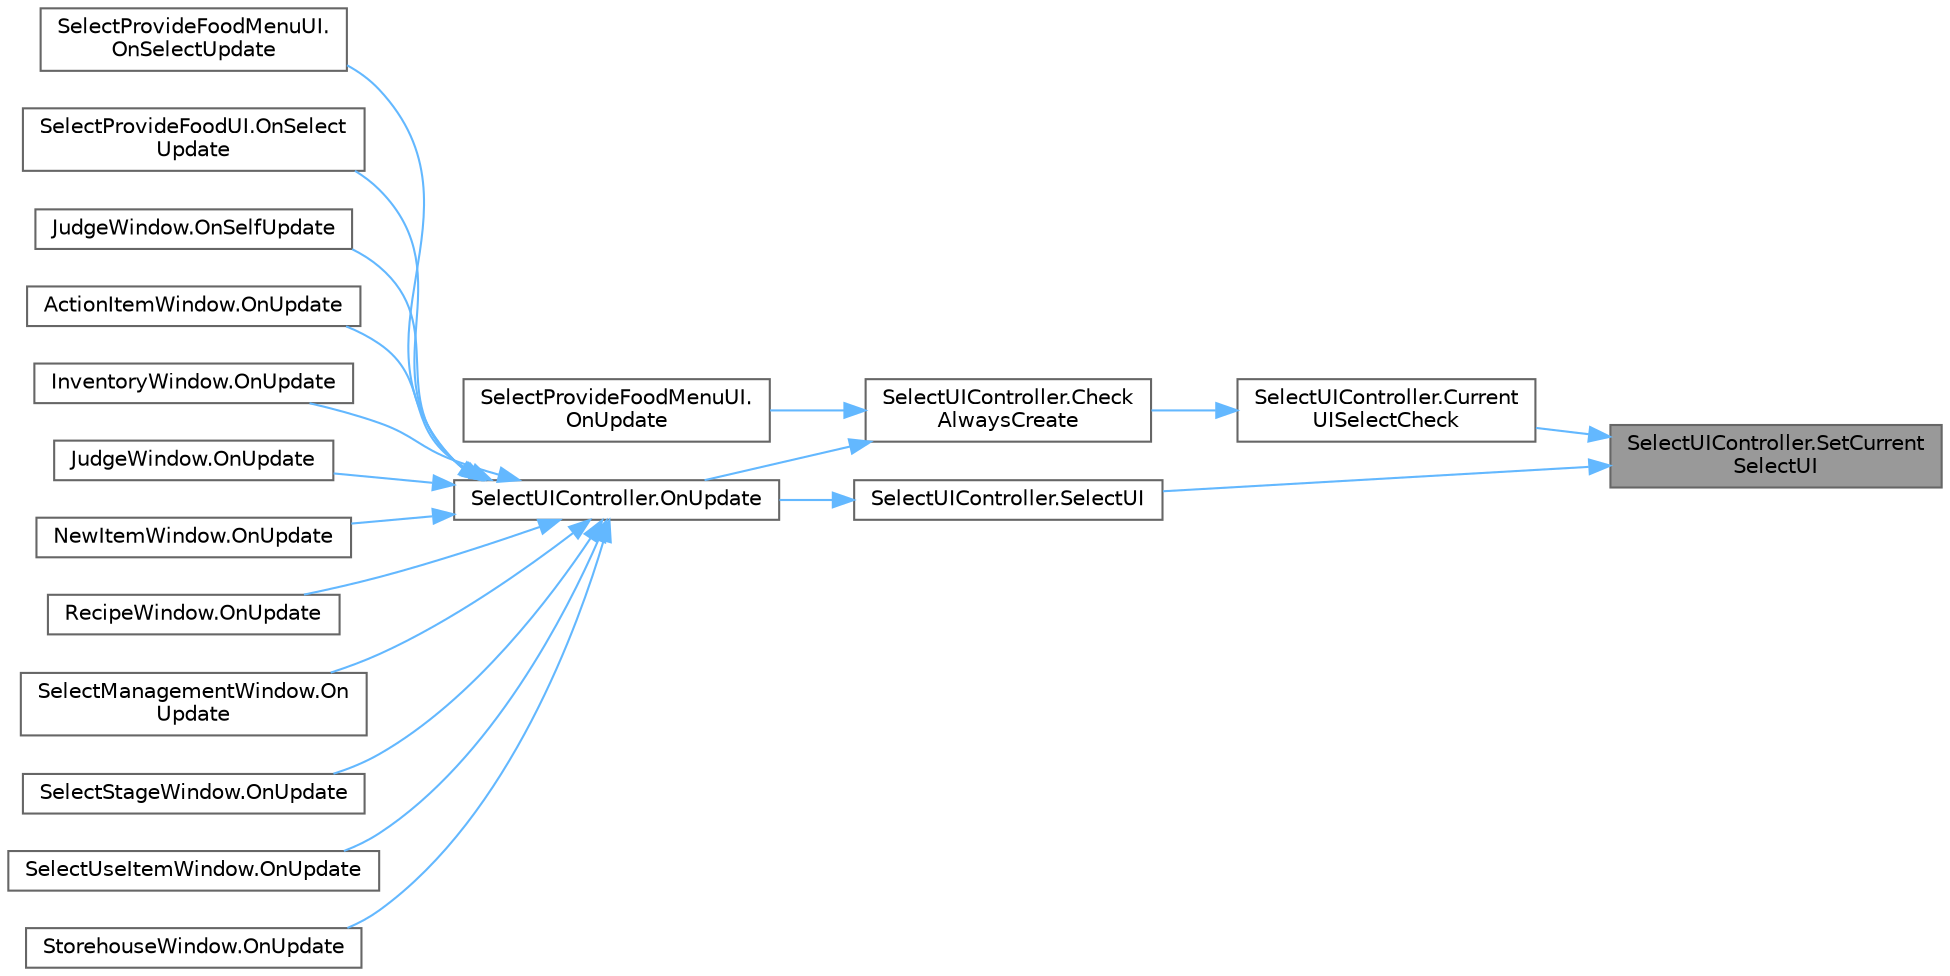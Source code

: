 digraph "SelectUIController.SetCurrentSelectUI"
{
 // LATEX_PDF_SIZE
  bgcolor="transparent";
  edge [fontname=Helvetica,fontsize=10,labelfontname=Helvetica,labelfontsize=10];
  node [fontname=Helvetica,fontsize=10,shape=box,height=0.2,width=0.4];
  rankdir="RL";
  Node1 [id="Node000001",label="SelectUIController.SetCurrent\lSelectUI",height=0.2,width=0.4,color="gray40", fillcolor="grey60", style="filled", fontcolor="black",tooltip=" "];
  Node1 -> Node2 [id="edge19_Node000001_Node000002",dir="back",color="steelblue1",style="solid",tooltip=" "];
  Node2 [id="Node000002",label="SelectUIController.Current\lUISelectCheck",height=0.2,width=0.4,color="grey40", fillcolor="white", style="filled",URL="$class_select_u_i_controller.html#ae9cf2e2626827aeb5979aebbd41cade1",tooltip=" "];
  Node2 -> Node3 [id="edge20_Node000002_Node000003",dir="back",color="steelblue1",style="solid",tooltip=" "];
  Node3 [id="Node000003",label="SelectUIController.Check\lAlwaysCreate",height=0.2,width=0.4,color="grey40", fillcolor="white", style="filled",URL="$class_select_u_i_controller.html#a80169d05bdc0964bd78900892f8dfd31",tooltip="nullのUIを取り除き、現在選択中のUIが配列外でないか確認する"];
  Node3 -> Node4 [id="edge21_Node000003_Node000004",dir="back",color="steelblue1",style="solid",tooltip=" "];
  Node4 [id="Node000004",label="SelectProvideFoodMenuUI.\lOnUpdate",height=0.2,width=0.4,color="grey40", fillcolor="white", style="filled",URL="$class_select_provide_food_menu_u_i.html#adb348cb5cdebcad98b0e8892537469df",tooltip="常に動作"];
  Node3 -> Node5 [id="edge22_Node000003_Node000005",dir="back",color="steelblue1",style="solid",tooltip=" "];
  Node5 [id="Node000005",label="SelectUIController.OnUpdate",height=0.2,width=0.4,color="grey40", fillcolor="white", style="filled",URL="$class_select_u_i_controller.html#a807f9c965bdc2f43f19da12e4afa49e3",tooltip=" "];
  Node5 -> Node6 [id="edge23_Node000005_Node000006",dir="back",color="steelblue1",style="solid",tooltip=" "];
  Node6 [id="Node000006",label="SelectProvideFoodMenuUI.\lOnSelectUpdate",height=0.2,width=0.4,color="grey40", fillcolor="white", style="filled",URL="$class_select_provide_food_menu_u_i.html#a136a38a1930ed2b71e82140cde765264",tooltip="選択中の場合に動作(OnUpdateより先に行われる)"];
  Node5 -> Node7 [id="edge24_Node000005_Node000007",dir="back",color="steelblue1",style="solid",tooltip=" "];
  Node7 [id="Node000007",label="SelectProvideFoodUI.OnSelect\lUpdate",height=0.2,width=0.4,color="grey40", fillcolor="white", style="filled",URL="$class_select_provide_food_u_i.html#a206fdbc907864fcf948612b59e482507",tooltip="選択中の場合に動作(OnUpdateより先に行われる)"];
  Node5 -> Node8 [id="edge25_Node000005_Node000008",dir="back",color="steelblue1",style="solid",tooltip=" "];
  Node8 [id="Node000008",label="JudgeWindow.OnSelfUpdate",height=0.2,width=0.4,color="grey40", fillcolor="white", style="filled",URL="$class_judge_window.html#aa9764461af1637ac6fab4b2bfb970664",tooltip=" "];
  Node5 -> Node9 [id="edge26_Node000005_Node000009",dir="back",color="steelblue1",style="solid",tooltip=" "];
  Node9 [id="Node000009",label="ActionItemWindow.OnUpdate",height=0.2,width=0.4,color="grey40", fillcolor="white", style="filled",URL="$class_action_item_window.html#ace4cd78bbfeb1ac2118f8afc5852d149",tooltip=" "];
  Node5 -> Node10 [id="edge27_Node000005_Node000010",dir="back",color="steelblue1",style="solid",tooltip=" "];
  Node10 [id="Node000010",label="InventoryWindow.OnUpdate",height=0.2,width=0.4,color="grey40", fillcolor="white", style="filled",URL="$class_inventory_window.html#a735ed76fd07862674c24d7afa1f6fe21",tooltip=" "];
  Node5 -> Node11 [id="edge28_Node000005_Node000011",dir="back",color="steelblue1",style="solid",tooltip=" "];
  Node11 [id="Node000011",label="JudgeWindow.OnUpdate",height=0.2,width=0.4,color="grey40", fillcolor="white", style="filled",URL="$class_judge_window.html#a5d5e5afb2e01e057a2cab81727171a7c",tooltip=" "];
  Node5 -> Node12 [id="edge29_Node000005_Node000012",dir="back",color="steelblue1",style="solid",tooltip=" "];
  Node12 [id="Node000012",label="NewItemWindow.OnUpdate",height=0.2,width=0.4,color="grey40", fillcolor="white", style="filled",URL="$class_new_item_window.html#aa34ebf692699bb6f404d289a3142a7bb",tooltip=" "];
  Node5 -> Node13 [id="edge30_Node000005_Node000013",dir="back",color="steelblue1",style="solid",tooltip=" "];
  Node13 [id="Node000013",label="RecipeWindow.OnUpdate",height=0.2,width=0.4,color="grey40", fillcolor="white", style="filled",URL="$class_recipe_window.html#a91631656f295517aab1d288bc6a5ba8b",tooltip=" "];
  Node5 -> Node14 [id="edge31_Node000005_Node000014",dir="back",color="steelblue1",style="solid",tooltip=" "];
  Node14 [id="Node000014",label="SelectManagementWindow.On\lUpdate",height=0.2,width=0.4,color="grey40", fillcolor="white", style="filled",URL="$class_select_management_window.html#ae457e5af9acbde27df5134abed497327",tooltip=" "];
  Node5 -> Node15 [id="edge32_Node000005_Node000015",dir="back",color="steelblue1",style="solid",tooltip=" "];
  Node15 [id="Node000015",label="SelectStageWindow.OnUpdate",height=0.2,width=0.4,color="grey40", fillcolor="white", style="filled",URL="$class_select_stage_window.html#a6904b552da9f3c8c90ef211989df1d8f",tooltip=" "];
  Node5 -> Node16 [id="edge33_Node000005_Node000016",dir="back",color="steelblue1",style="solid",tooltip=" "];
  Node16 [id="Node000016",label="SelectUseItemWindow.OnUpdate",height=0.2,width=0.4,color="grey40", fillcolor="white", style="filled",URL="$class_select_use_item_window.html#a7f2ffbd156454942351e1b6222144ae4",tooltip=" "];
  Node5 -> Node17 [id="edge34_Node000005_Node000017",dir="back",color="steelblue1",style="solid",tooltip=" "];
  Node17 [id="Node000017",label="StorehouseWindow.OnUpdate",height=0.2,width=0.4,color="grey40", fillcolor="white", style="filled",URL="$class_storehouse_window.html#a048c67927c52f370e9928644656bd713",tooltip=" "];
  Node1 -> Node18 [id="edge35_Node000001_Node000018",dir="back",color="steelblue1",style="solid",tooltip=" "];
  Node18 [id="Node000018",label="SelectUIController.SelectUI",height=0.2,width=0.4,color="grey40", fillcolor="white", style="filled",URL="$class_select_u_i_controller.html#aad575b4143546f3a7f9133ac4bd4e270",tooltip=" "];
  Node18 -> Node5 [id="edge36_Node000018_Node000005",dir="back",color="steelblue1",style="solid",tooltip=" "];
}
